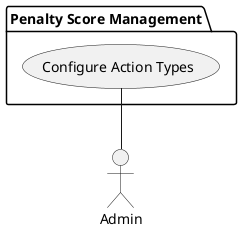 @startuml Configure Action Types
package "Penalty Score Management"{
(Configure Action Types)
}
actor :Admin:
Admin -up- (Configure Action Types)
@enduml

# Participating Actors

- Admin

# Preconditions

- The Admin is authenticated

# Flow of Events

1. The Admin clicks a "Configure Action Types" button
2. The system displays an edit list of Actions
3. The Admin edits the Actions
4. The Admin clicks a "Save" button
5. The system displays a confirmation message

# Alternative Flow of Events

4a. The Admin clicks a "Cancel" button
5a. The system prompts the Admin if they are sure they want to discard the Actions
6a. The Admin clicks a "Yes" button
7a. The system discards the changes and displays a confirmation message
6b. The Admin clicks a "No" button
7b. The system returns the Admin to the list

@startuml Configure Action Types Object Model
class ConfigureActionTypes <<control>> {}
class ActionTypeList <<entity>> {}
ConfigureActionTypes --> ActionTypeList
class ActionType <<entity>> {
  + name: String
}
ActionTypeList "1" o-- "*" ActionType
Action --> "+ type" ActionType
@enduml